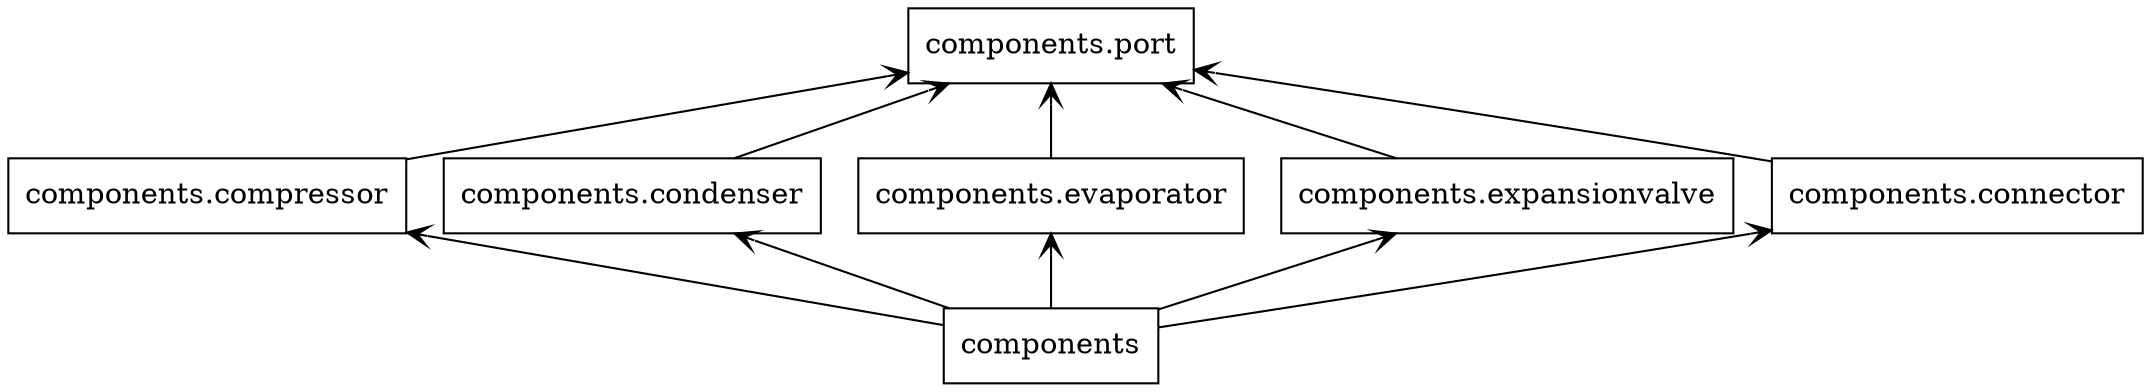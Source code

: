 digraph "packages" {
rankdir=BT
charset="utf-8"
"components" [color="black", label="components", shape="box", style="solid"];
"components.compressor" [color="black", label="components.compressor", shape="box", style="solid"];
"components.condenser" [color="black", label="components.condenser", shape="box", style="solid"];
"components.evaporator" [color="black", label="components.evaporator", shape="box", style="solid"];
"components.expansionvalve" [color="black", label="components.expansionvalve", shape="box", style="solid"];
"components.port" [color="black", label="components.port", shape="box", style="solid"];
"components.connector" [color="black", label="components.connector", shape="box", style="solid"];
"components" -> "components.compressor" [arrowhead="open", arrowtail="none"];
"components" -> "components.condenser" [arrowhead="open", arrowtail="none"];
"components" -> "components.evaporator" [arrowhead="open", arrowtail="none"];
"components" -> "components.expansionvalve" [arrowhead="open", arrowtail="none"];
"components" -> "components.connector" [arrowhead="open", arrowtail="none"];
"components.compressor" -> "components.port" [arrowhead="open", arrowtail="none"];
"components.condenser" -> "components.port" [arrowhead="open", arrowtail="none"];
"components.connector" -> "components.port" [arrowhead="open", arrowtail="none"];
"components.evaporator" -> "components.port" [arrowhead="open", arrowtail="none"];
"components.expansionvalve" -> "components.port" [arrowhead="open", arrowtail="none"];
}
